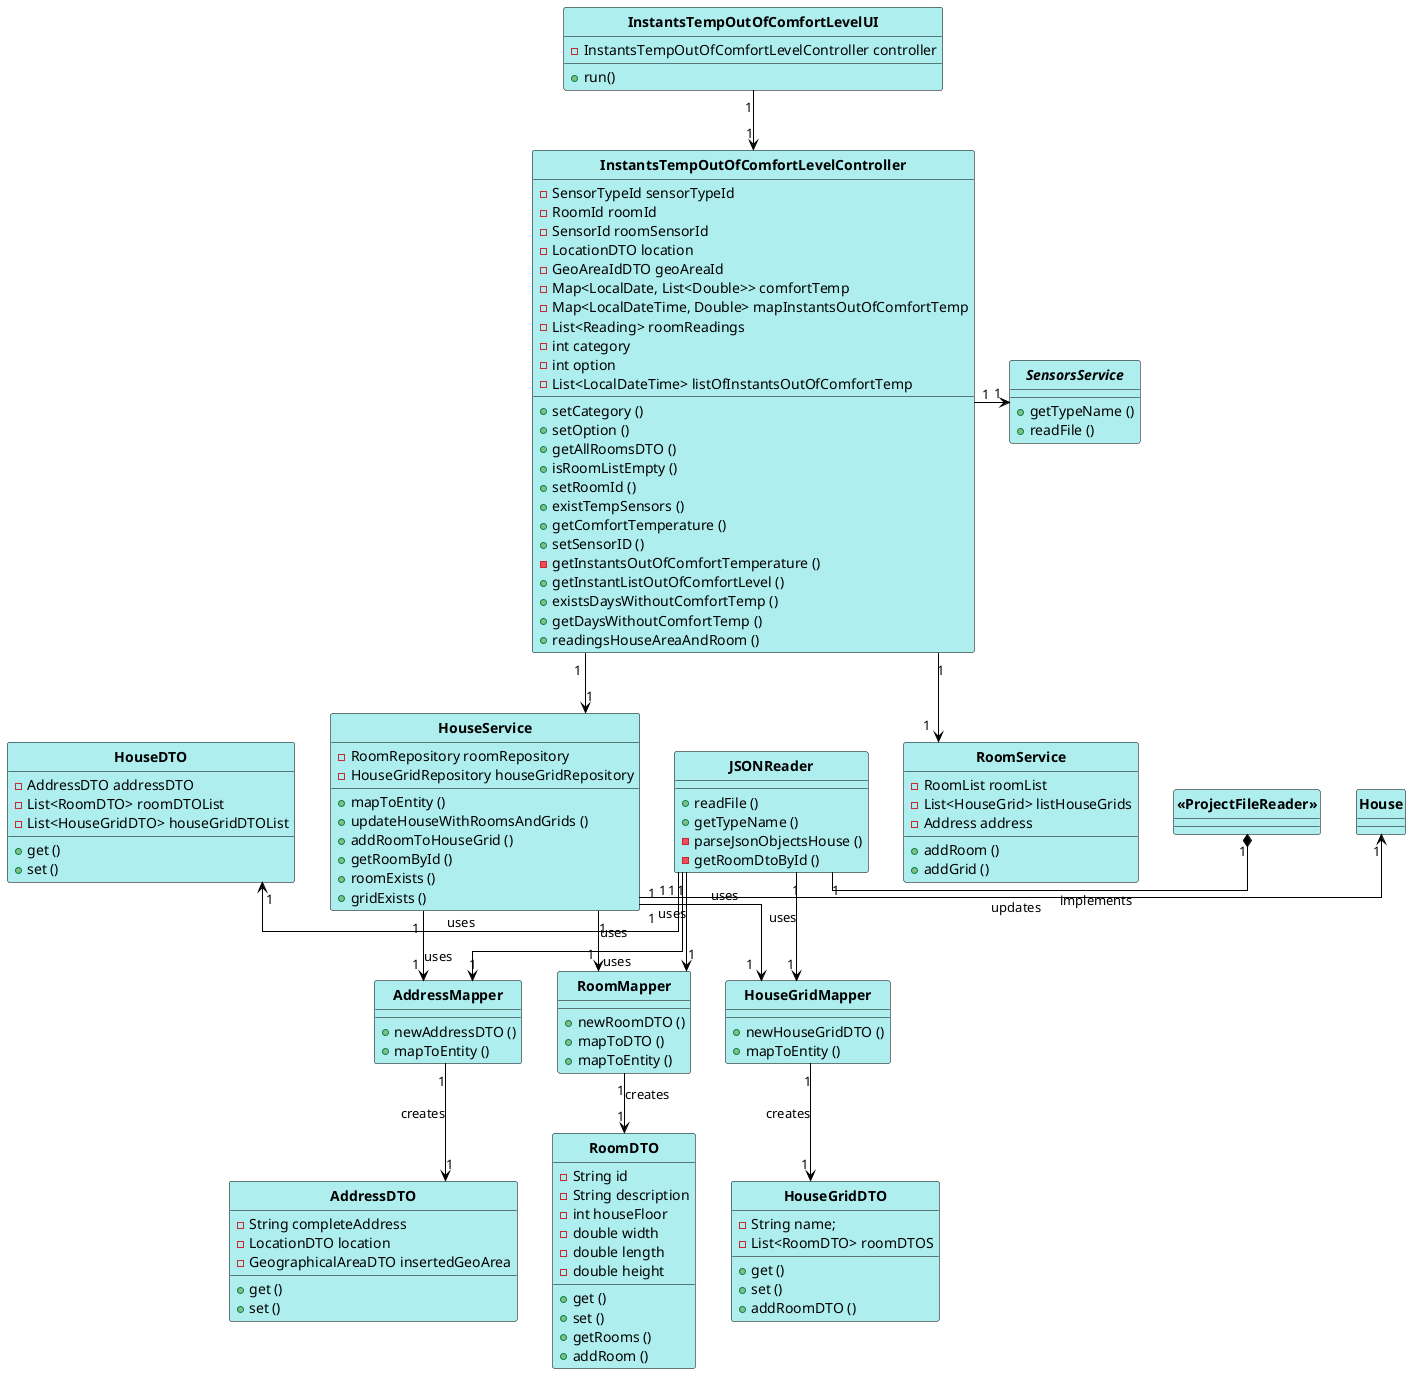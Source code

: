 @startuml
skinparam linetype ortho

skinparam class {
	BackgroundColor PaleTurquoise
	ArrowColor Black
	BorderColor Black
	FontStyle Bold
}

hide circle



InstantsTempOutOfComfortLevelUI "1" --> "1" InstantsTempOutOfComfortLevelController
InstantsTempOutOfComfortLevelController "1" --> "1" HouseService
InstantsTempOutOfComfortLevelController "1" --> "1" "RoomService"
InstantsTempOutOfComfortLevelController "1" -right-> "1" "SensorsService"
HouseService "1" --> "1" AddressMapper: uses
HouseService "1" --> "1" RoomMapper: uses
HouseService "1" --> "1" HouseGridMapper: uses
HouseService "1" -right-> "1" House: updates
JSONReader "1" -down-> "1" AddressMapper: uses
JSONReader "1" -down-> "1" RoomMapper: uses
JSONReader "1" -down-> "1" HouseGridMapper: uses
JSONReader "1" -left-> "1" HouseDTO: uses
AddressMapper "1" -down-> "1" AddressDTO: creates
RoomMapper "1" --> "1" RoomDTO: creates
HouseGridMapper "1" --> "1" HouseGridDTO: creates


JSONReader "1" -right-* "1" "<<ProjectFileReader>>" : implements

Class InstantsTempOutOfComfortLevelUI {
- InstantsTempOutOfComfortLevelController controller
+ run()

}

Class InstantsTempOutOfComfortLevelController {
- SensorTypeId sensorTypeId
- RoomId roomId
- SensorId roomSensorId
- LocationDTO location
- GeoAreaIdDTO geoAreaId
- Map<LocalDate, List<Double>> comfortTemp
- Map<LocalDateTime, Double> mapInstantsOutOfComfortTemp
- List<Reading> roomReadings
- int category
- int option
- List<LocalDateTime> listOfInstantsOutOfComfortTemp
+ setCategory ()
+ setOption ()
+ getAllRoomsDTO ()
+ isRoomListEmpty ()
+ setRoomId ()
+ existTempSensors ()
+ getComfortTemperature ()
+ setSensorID ()
- getInstantsOutOfComfortTemperature ()
+ getInstantListOutOfComfortLevel ()
+ existsDaysWithoutComfortTemp ()
+ getDaysWithoutComfortTemp ()
+ readingsHouseAreaAndRoom ()
}



Class HouseGridDTO {
- String name;
- List<RoomDTO> roomDTOS
+ get ()
+ set ()
+ addRoomDTO ()

}

Class HouseGridMapper {
+ newHouseGridDTO ()
+ mapToEntity ()
}


Class AddressMapper {
+ newAddressDTO ()
+ mapToEntity ()

}

Class AddressDTO {
- String completeAddress
- LocationDTO location
- GeographicalAreaDTO insertedGeoArea
+ get ()
+ set ()

}


Class RoomService {
- RoomList roomList
- List<HouseGrid> listHouseGrids
- Address address
+ addRoom ()
+ addGrid ()

}

Class HouseDTO {
- AddressDTO addressDTO
- List<RoomDTO> roomDTOList
- List<HouseGridDTO> houseGridDTOList
+ get ()
+ set ()

}

Class HouseService {
- RoomRepository roomRepository
- HouseGridRepository houseGridRepository
+ mapToEntity ()
+ updateHouseWithRoomsAndGrids ()
+ addRoomToHouseGrid ()
+ getRoomById ()
+ roomExists ()
+ gridExists ()

}


Class RoomDTO {
- String id
- String description
- int houseFloor
- double width
- double length
- double height
+ get ()
+ set ()
+ getRooms ()
+ addRoom ()

}

Class RoomMapper {
+ newRoomDTO ()
+ mapToDTO ()
+ mapToEntity ()

}

Interface "SensorsService" {
+ getTypeName ()
+ readFile ()

}


Class JSONReader {
+ readFile ()
+ getTypeName ()
- parseJsonObjectsHouse ()
- getRoomDtoById ()

}



@enduml